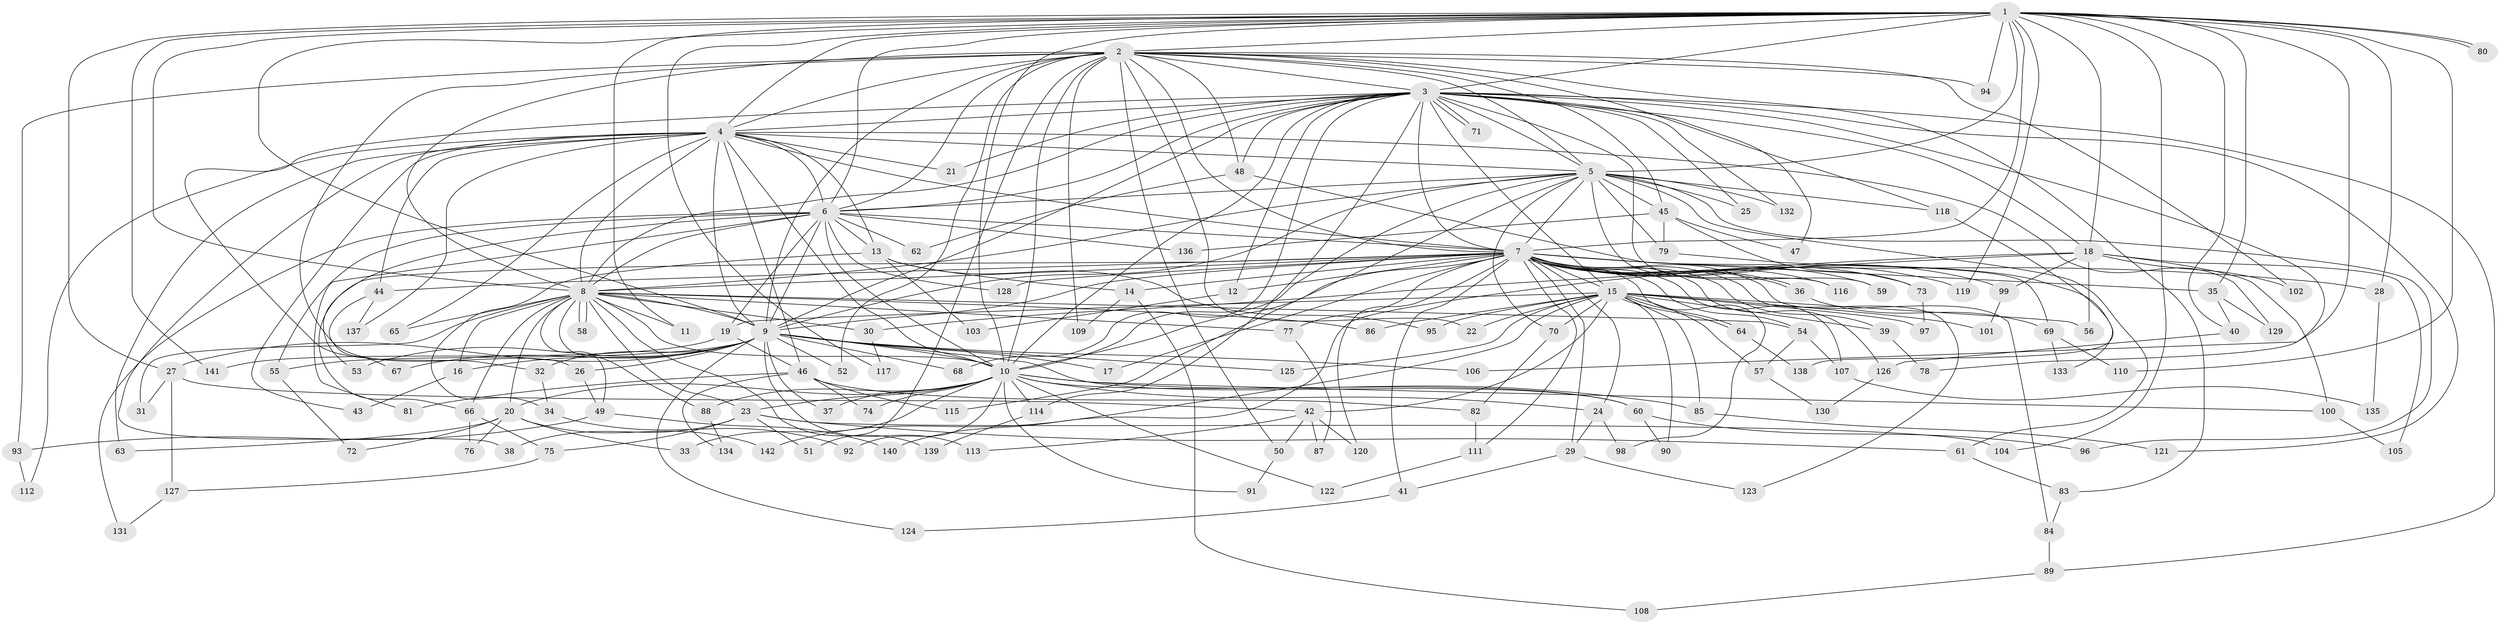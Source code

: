 // coarse degree distribution, {23: 0.01904761904761905, 21: 0.009523809523809525, 25: 0.01904761904761905, 27: 0.009523809523809525, 18: 0.009523809523809525, 33: 0.009523809523809525, 20: 0.009523809523809525, 2: 0.49523809523809526, 3: 0.2857142857142857, 7: 0.01904761904761905, 4: 0.0380952380952381, 19: 0.009523809523809525, 9: 0.009523809523809525, 6: 0.047619047619047616, 5: 0.009523809523809525}
// Generated by graph-tools (version 1.1) at 2025/23/03/03/25 07:23:47]
// undirected, 142 vertices, 309 edges
graph export_dot {
graph [start="1"]
  node [color=gray90,style=filled];
  1;
  2;
  3;
  4;
  5;
  6;
  7;
  8;
  9;
  10;
  11;
  12;
  13;
  14;
  15;
  16;
  17;
  18;
  19;
  20;
  21;
  22;
  23;
  24;
  25;
  26;
  27;
  28;
  29;
  30;
  31;
  32;
  33;
  34;
  35;
  36;
  37;
  38;
  39;
  40;
  41;
  42;
  43;
  44;
  45;
  46;
  47;
  48;
  49;
  50;
  51;
  52;
  53;
  54;
  55;
  56;
  57;
  58;
  59;
  60;
  61;
  62;
  63;
  64;
  65;
  66;
  67;
  68;
  69;
  70;
  71;
  72;
  73;
  74;
  75;
  76;
  77;
  78;
  79;
  80;
  81;
  82;
  83;
  84;
  85;
  86;
  87;
  88;
  89;
  90;
  91;
  92;
  93;
  94;
  95;
  96;
  97;
  98;
  99;
  100;
  101;
  102;
  103;
  104;
  105;
  106;
  107;
  108;
  109;
  110;
  111;
  112;
  113;
  114;
  115;
  116;
  117;
  118;
  119;
  120;
  121;
  122;
  123;
  124;
  125;
  126;
  127;
  128;
  129;
  130;
  131;
  132;
  133;
  134;
  135;
  136;
  137;
  138;
  139;
  140;
  141;
  142;
  1 -- 2;
  1 -- 3;
  1 -- 4;
  1 -- 5;
  1 -- 6;
  1 -- 7;
  1 -- 8;
  1 -- 9;
  1 -- 10;
  1 -- 11;
  1 -- 18;
  1 -- 27;
  1 -- 28;
  1 -- 35;
  1 -- 40;
  1 -- 80;
  1 -- 80;
  1 -- 94;
  1 -- 104;
  1 -- 106;
  1 -- 110;
  1 -- 117;
  1 -- 119;
  1 -- 141;
  2 -- 3;
  2 -- 4;
  2 -- 5;
  2 -- 6;
  2 -- 7;
  2 -- 8;
  2 -- 9;
  2 -- 10;
  2 -- 22;
  2 -- 26;
  2 -- 45;
  2 -- 48;
  2 -- 50;
  2 -- 51;
  2 -- 52;
  2 -- 83;
  2 -- 93;
  2 -- 94;
  2 -- 102;
  2 -- 109;
  2 -- 118;
  3 -- 4;
  3 -- 5;
  3 -- 6;
  3 -- 7;
  3 -- 8;
  3 -- 9;
  3 -- 10;
  3 -- 12;
  3 -- 15;
  3 -- 18;
  3 -- 21;
  3 -- 25;
  3 -- 32;
  3 -- 47;
  3 -- 48;
  3 -- 59;
  3 -- 68;
  3 -- 71;
  3 -- 71;
  3 -- 78;
  3 -- 89;
  3 -- 114;
  3 -- 121;
  3 -- 132;
  4 -- 5;
  4 -- 6;
  4 -- 7;
  4 -- 8;
  4 -- 9;
  4 -- 10;
  4 -- 13;
  4 -- 21;
  4 -- 38;
  4 -- 43;
  4 -- 44;
  4 -- 46;
  4 -- 63;
  4 -- 65;
  4 -- 112;
  4 -- 129;
  4 -- 137;
  5 -- 6;
  5 -- 7;
  5 -- 8;
  5 -- 9;
  5 -- 10;
  5 -- 25;
  5 -- 45;
  5 -- 61;
  5 -- 70;
  5 -- 79;
  5 -- 96;
  5 -- 115;
  5 -- 116;
  5 -- 118;
  5 -- 132;
  6 -- 7;
  6 -- 8;
  6 -- 9;
  6 -- 10;
  6 -- 13;
  6 -- 19;
  6 -- 53;
  6 -- 55;
  6 -- 62;
  6 -- 81;
  6 -- 128;
  6 -- 131;
  6 -- 136;
  7 -- 8;
  7 -- 9;
  7 -- 10;
  7 -- 12;
  7 -- 14;
  7 -- 15;
  7 -- 17;
  7 -- 24;
  7 -- 28;
  7 -- 29;
  7 -- 35;
  7 -- 36;
  7 -- 36;
  7 -- 39;
  7 -- 41;
  7 -- 44;
  7 -- 54;
  7 -- 59;
  7 -- 66;
  7 -- 73;
  7 -- 77;
  7 -- 84;
  7 -- 98;
  7 -- 99;
  7 -- 107;
  7 -- 111;
  7 -- 116;
  7 -- 119;
  7 -- 120;
  7 -- 123;
  7 -- 126;
  7 -- 128;
  8 -- 9;
  8 -- 10;
  8 -- 11;
  8 -- 16;
  8 -- 20;
  8 -- 23;
  8 -- 30;
  8 -- 31;
  8 -- 49;
  8 -- 54;
  8 -- 58;
  8 -- 58;
  8 -- 65;
  8 -- 66;
  8 -- 77;
  8 -- 86;
  8 -- 88;
  8 -- 139;
  9 -- 10;
  9 -- 16;
  9 -- 17;
  9 -- 26;
  9 -- 27;
  9 -- 32;
  9 -- 37;
  9 -- 52;
  9 -- 53;
  9 -- 55;
  9 -- 60;
  9 -- 67;
  9 -- 68;
  9 -- 106;
  9 -- 113;
  9 -- 124;
  9 -- 125;
  10 -- 20;
  10 -- 23;
  10 -- 24;
  10 -- 33;
  10 -- 37;
  10 -- 60;
  10 -- 74;
  10 -- 85;
  10 -- 88;
  10 -- 91;
  10 -- 92;
  10 -- 100;
  10 -- 114;
  10 -- 122;
  12 -- 103;
  13 -- 14;
  13 -- 34;
  13 -- 95;
  13 -- 103;
  14 -- 108;
  14 -- 109;
  15 -- 19;
  15 -- 22;
  15 -- 39;
  15 -- 42;
  15 -- 56;
  15 -- 57;
  15 -- 64;
  15 -- 64;
  15 -- 70;
  15 -- 85;
  15 -- 86;
  15 -- 90;
  15 -- 95;
  15 -- 97;
  15 -- 101;
  15 -- 125;
  15 -- 142;
  16 -- 43;
  18 -- 30;
  18 -- 56;
  18 -- 99;
  18 -- 100;
  18 -- 102;
  18 -- 105;
  18 -- 140;
  19 -- 46;
  19 -- 141;
  20 -- 33;
  20 -- 63;
  20 -- 72;
  20 -- 76;
  20 -- 142;
  23 -- 38;
  23 -- 51;
  23 -- 61;
  23 -- 75;
  23 -- 104;
  24 -- 29;
  24 -- 98;
  26 -- 49;
  27 -- 31;
  27 -- 42;
  27 -- 127;
  28 -- 135;
  29 -- 41;
  29 -- 123;
  30 -- 117;
  32 -- 34;
  34 -- 92;
  35 -- 40;
  35 -- 129;
  36 -- 69;
  39 -- 78;
  40 -- 126;
  41 -- 124;
  42 -- 50;
  42 -- 87;
  42 -- 113;
  42 -- 120;
  44 -- 67;
  44 -- 137;
  45 -- 47;
  45 -- 73;
  45 -- 79;
  45 -- 136;
  46 -- 74;
  46 -- 81;
  46 -- 82;
  46 -- 115;
  46 -- 134;
  48 -- 62;
  48 -- 69;
  49 -- 93;
  49 -- 140;
  50 -- 91;
  54 -- 57;
  54 -- 107;
  55 -- 72;
  57 -- 130;
  60 -- 90;
  60 -- 96;
  61 -- 83;
  64 -- 138;
  66 -- 75;
  66 -- 76;
  69 -- 110;
  69 -- 133;
  70 -- 82;
  73 -- 97;
  75 -- 127;
  77 -- 87;
  79 -- 133;
  82 -- 111;
  83 -- 84;
  84 -- 89;
  85 -- 121;
  88 -- 134;
  89 -- 108;
  93 -- 112;
  99 -- 101;
  100 -- 105;
  107 -- 135;
  111 -- 122;
  114 -- 139;
  118 -- 138;
  126 -- 130;
  127 -- 131;
}

